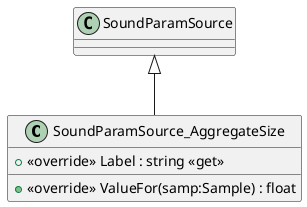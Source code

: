 @startuml
class SoundParamSource_AggregateSize {
    + <<override>> Label : string <<get>>
    + <<override>> ValueFor(samp:Sample) : float
}
SoundParamSource <|-- SoundParamSource_AggregateSize
@enduml
